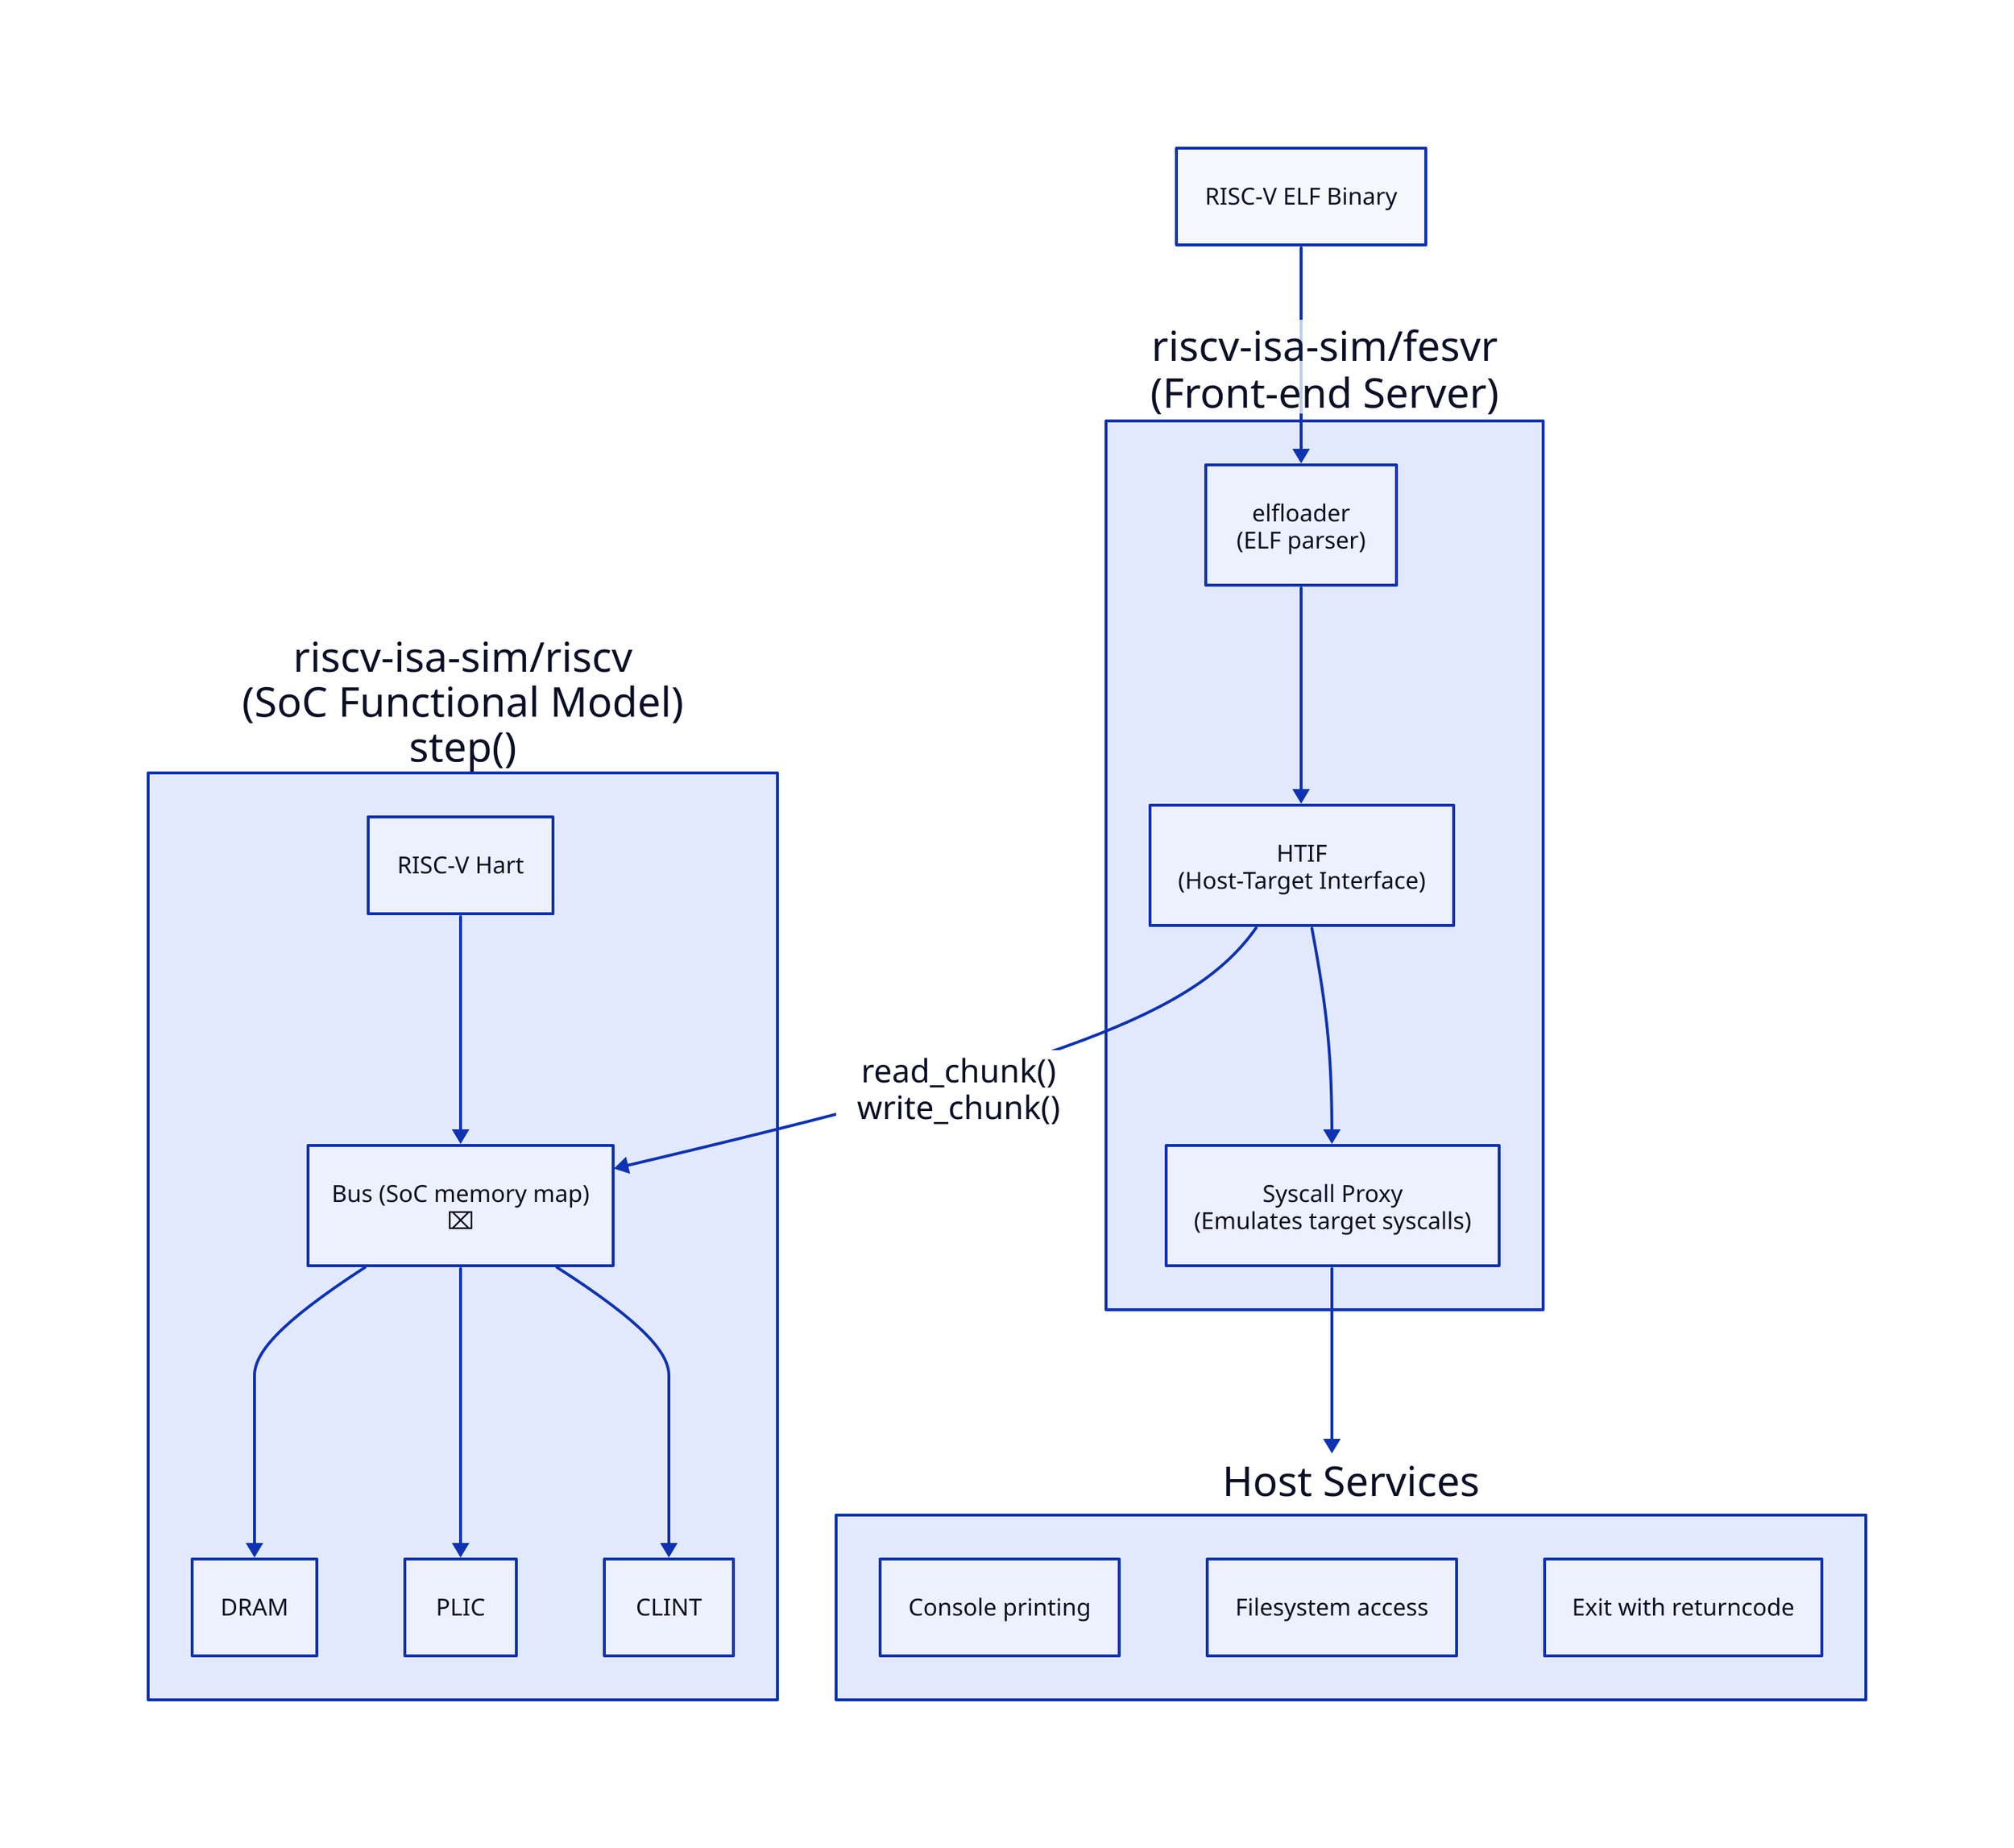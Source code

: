 elf: {
  label: "RISC-V ELF Binary"
}

host_syscall: {
    label: "Host Services"
    console: {
      label: "Console printing"
    }
    fs: {
      label: "Filesystem access"
    }
    exit: {
      label: "Exit with returncode"
    }
}

fesvr: {
  label: "riscv-isa-sim/fesvr\n(Front-end Server)"
  htif: {
    label: "HTIF\n(Host-Target Interface)"
  }
  elfloader: {
    label: "elfloader\n(ELF parser)"
  }
  syscall_proxy: {
    label: "Syscall Proxy\n(Emulates target syscalls)"
  }
}

soc: {
  label: "riscv-isa-sim/riscv\n(SoC Functional Model)\nstep()"
  hart: {
      label: "RISC-V Hart"
  }
  bus: {
      label: "Bus (SoC memory map)\n⌧"
  }
  dram: {
      label: "DRAM"
  }
  plic: {
      label: "PLIC"
  }
  clint: {
      label: "CLINT"
  }
  #step: {
  #    label: "step()"
  #    style.font: mono
  #    style.italic: false
  #    #near: top
  #}
}

ELF -> fesvr.elfloader
fesvr.elfloader -> fesvr.htif
fesvr.htif -> fesvr.syscall_proxy
fesvr.htif -> soc.bus: {
  label: "read_chunk()\nwrite_chunk()"
  style: {
    font-size: 22
    font: mono
    italic: false
  }
}
fesvr.syscall_proxy -> host_syscall
soc.hart -> soc.bus
soc.bus -> soc.dram
soc.bus -> soc.plic
soc.bus -> soc.clint
